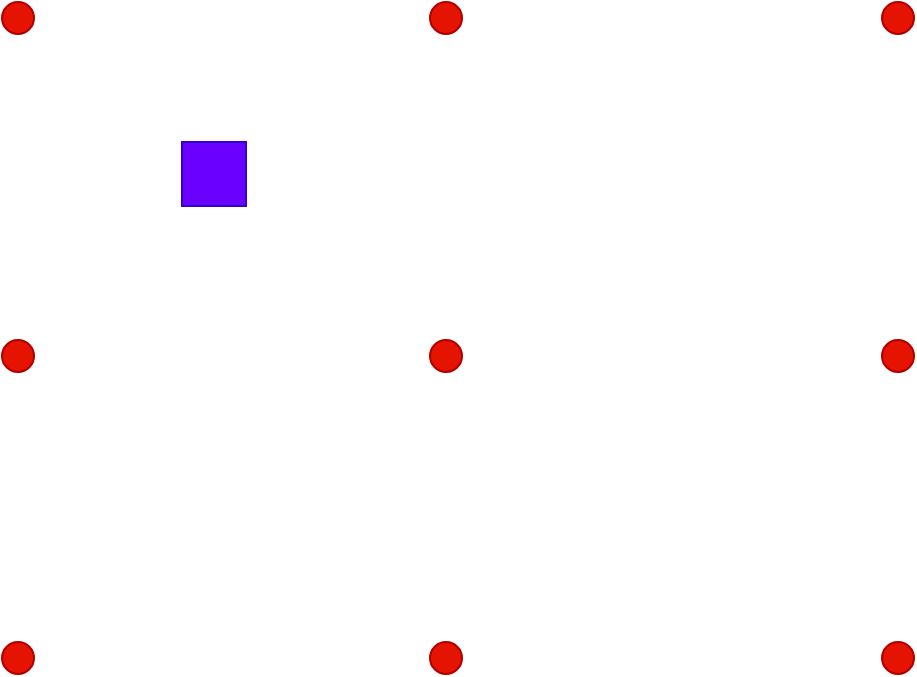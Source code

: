 <mxfile version="13.7.9" type="embed"><diagram id="nFHqeYb1Vjg3AZ5FSIf_" name="Page-1"><mxGraphModel dx="721" dy="567" grid="1" gridSize="10" guides="1" tooltips="1" connect="1" arrows="1" fold="1" page="1" pageScale="1" pageWidth="583" pageHeight="413" math="0" shadow="0"><root><mxCell id="0"/><mxCell id="1" parent="0"/><object label="" type="robot" POI="[[70,30],[284,30],[510,30],[70,200],[284,200],[510,200],[70,350],[284,350],[510,350]]" component_Script="[[&quot;Go 0&quot;, &quot;Go 8&quot;, &quot;Go 5&quot;], 5]" id="MUB7im2g7Zm_g3CCuWGE-1"><mxCell style="rounded=0;whiteSpace=wrap;html=1;fillColor=#6a00ff;strokeColor=#3700CC;fontColor=#ffffff;" parent="1" vertex="1"><mxGeometry x="160" y="100" width="32" height="32" as="geometry"/></mxCell></object><object label="" id="MUB7im2g7Zm_g3CCuWGE-2"><mxCell style="ellipse;whiteSpace=wrap;html=1;aspect=fixed;fillColor=#e51400;strokeColor=#B20000;fontColor=#ffffff;" parent="1" vertex="1"><mxGeometry x="70" y="30" width="16" height="16" as="geometry"/></mxCell></object><mxCell id="MUB7im2g7Zm_g3CCuWGE-4" value="" style="ellipse;whiteSpace=wrap;html=1;aspect=fixed;fillColor=#e51400;strokeColor=#B20000;fontColor=#ffffff;" parent="1" vertex="1"><mxGeometry x="70" y="350" width="16" height="16" as="geometry"/></mxCell><mxCell id="MUB7im2g7Zm_g3CCuWGE-5" value="" style="ellipse;whiteSpace=wrap;html=1;aspect=fixed;fillColor=#e51400;strokeColor=#B20000;fontColor=#ffffff;" parent="1" vertex="1"><mxGeometry x="510" y="350" width="16" height="16" as="geometry"/></mxCell><mxCell id="MUB7im2g7Zm_g3CCuWGE-6" value="" style="ellipse;whiteSpace=wrap;html=1;aspect=fixed;fillColor=#e51400;strokeColor=#B20000;fontColor=#ffffff;" parent="1" vertex="1"><mxGeometry x="510" y="30" width="16" height="16" as="geometry"/></mxCell><mxCell id="MUB7im2g7Zm_g3CCuWGE-7" value="" style="ellipse;whiteSpace=wrap;html=1;aspect=fixed;fillColor=#e51400;strokeColor=#B20000;fontColor=#ffffff;" parent="1" vertex="1"><mxGeometry x="284" y="30" width="16" height="16" as="geometry"/></mxCell><mxCell id="MUB7im2g7Zm_g3CCuWGE-8" value="" style="ellipse;whiteSpace=wrap;html=1;aspect=fixed;fillColor=#e51400;strokeColor=#B20000;fontColor=#ffffff;" parent="1" vertex="1"><mxGeometry x="284" y="350" width="16" height="16" as="geometry"/></mxCell><mxCell id="MUB7im2g7Zm_g3CCuWGE-11" value="" style="ellipse;whiteSpace=wrap;html=1;aspect=fixed;fillColor=#e51400;strokeColor=#B20000;fontColor=#ffffff;" parent="1" vertex="1"><mxGeometry x="70" y="199" width="16" height="16" as="geometry"/></mxCell><mxCell id="MUB7im2g7Zm_g3CCuWGE-12" value="" style="ellipse;whiteSpace=wrap;html=1;aspect=fixed;fillColor=#e51400;strokeColor=#B20000;fontColor=#ffffff;" parent="1" vertex="1"><mxGeometry x="510" y="199" width="16" height="16" as="geometry"/></mxCell><mxCell id="MUB7im2g7Zm_g3CCuWGE-13" value="" style="ellipse;whiteSpace=wrap;html=1;aspect=fixed;fillColor=#e51400;strokeColor=#B20000;fontColor=#ffffff;" parent="1" vertex="1"><mxGeometry x="284" y="199" width="16" height="16" as="geometry"/></mxCell></root></mxGraphModel></diagram></mxfile>